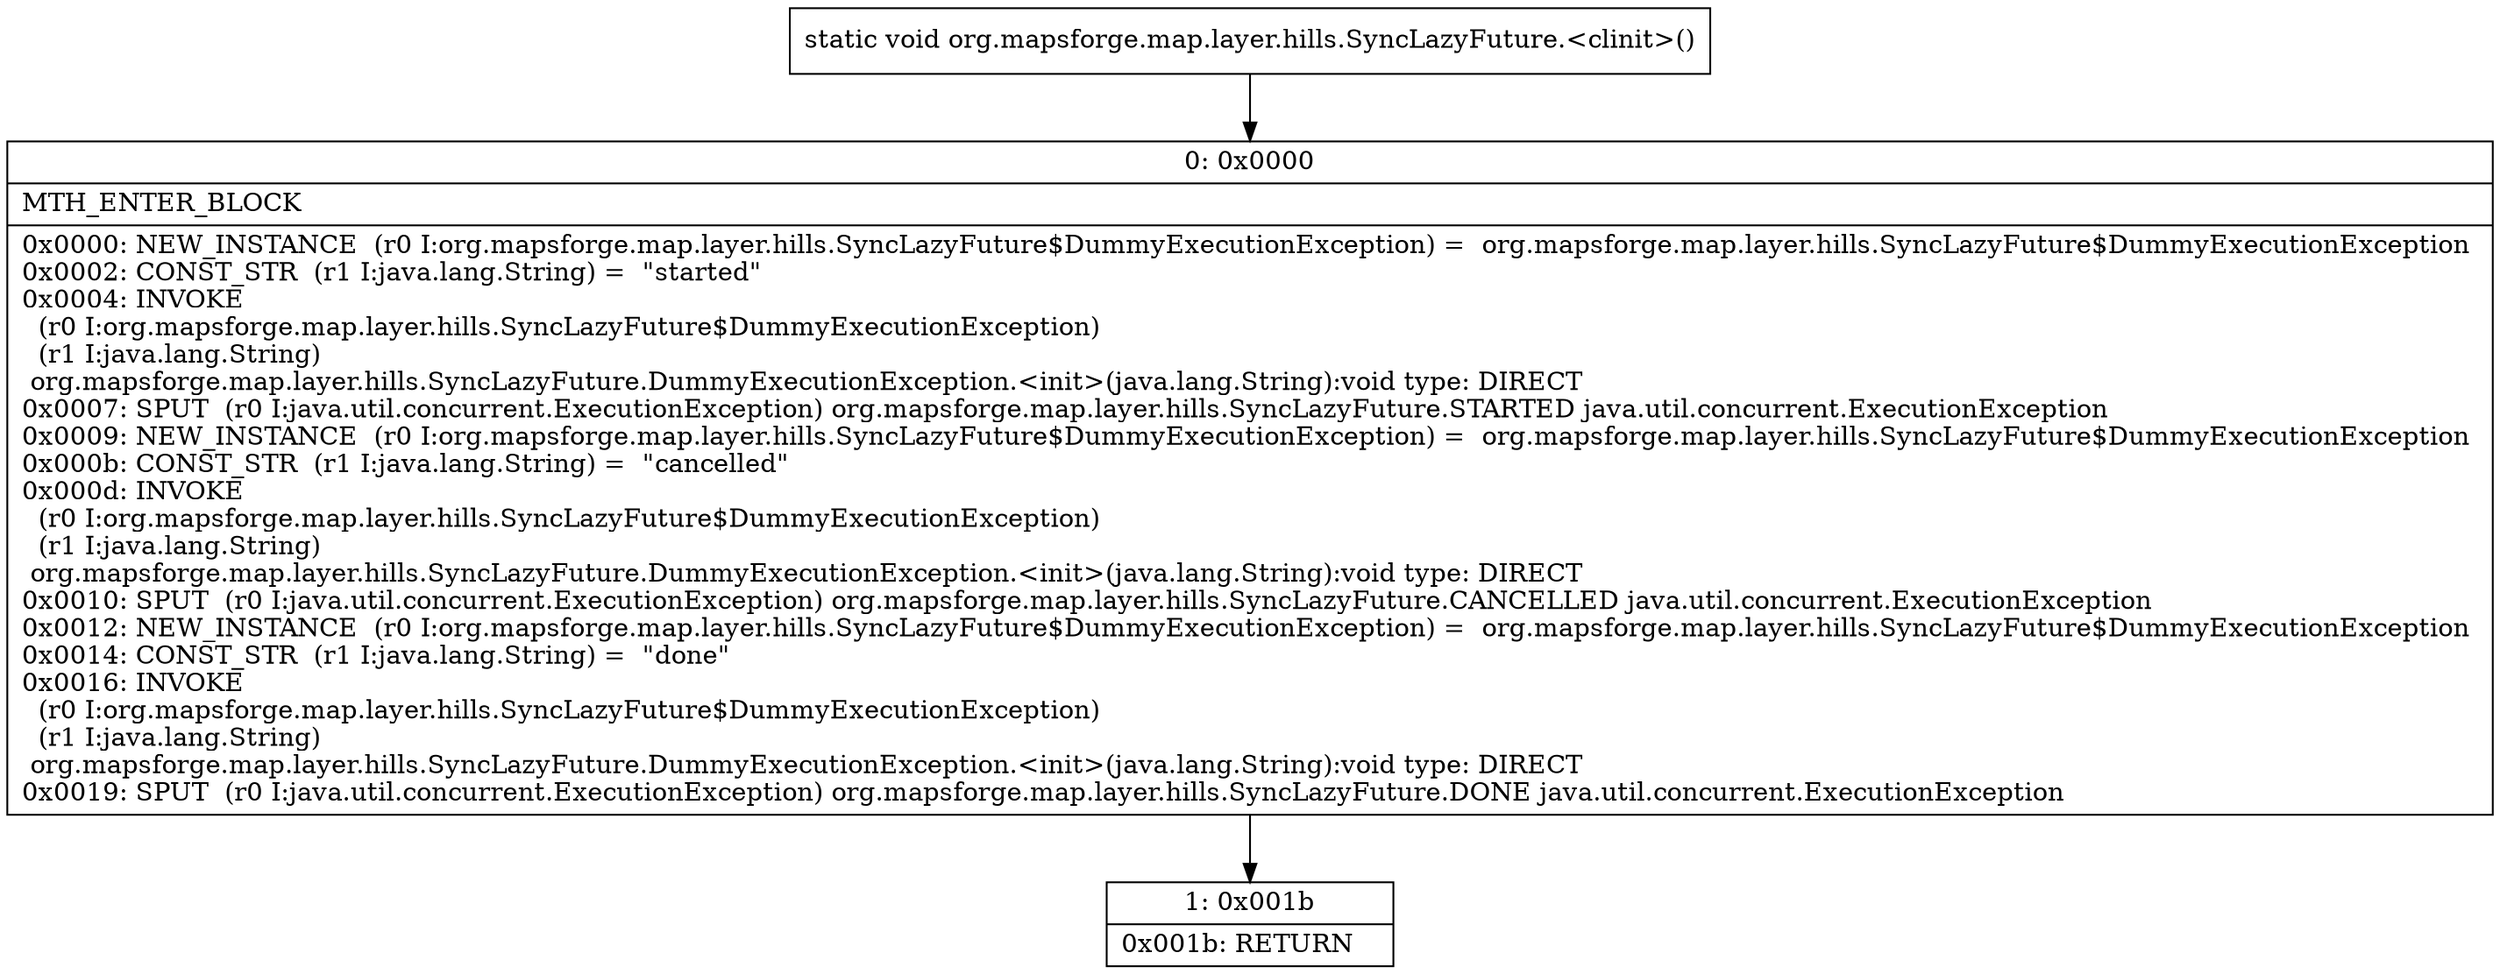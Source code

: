 digraph "CFG fororg.mapsforge.map.layer.hills.SyncLazyFuture.\<clinit\>()V" {
Node_0 [shape=record,label="{0\:\ 0x0000|MTH_ENTER_BLOCK\l|0x0000: NEW_INSTANCE  (r0 I:org.mapsforge.map.layer.hills.SyncLazyFuture$DummyExecutionException) =  org.mapsforge.map.layer.hills.SyncLazyFuture$DummyExecutionException \l0x0002: CONST_STR  (r1 I:java.lang.String) =  \"started\" \l0x0004: INVOKE  \l  (r0 I:org.mapsforge.map.layer.hills.SyncLazyFuture$DummyExecutionException)\l  (r1 I:java.lang.String)\l org.mapsforge.map.layer.hills.SyncLazyFuture.DummyExecutionException.\<init\>(java.lang.String):void type: DIRECT \l0x0007: SPUT  (r0 I:java.util.concurrent.ExecutionException) org.mapsforge.map.layer.hills.SyncLazyFuture.STARTED java.util.concurrent.ExecutionException \l0x0009: NEW_INSTANCE  (r0 I:org.mapsforge.map.layer.hills.SyncLazyFuture$DummyExecutionException) =  org.mapsforge.map.layer.hills.SyncLazyFuture$DummyExecutionException \l0x000b: CONST_STR  (r1 I:java.lang.String) =  \"cancelled\" \l0x000d: INVOKE  \l  (r0 I:org.mapsforge.map.layer.hills.SyncLazyFuture$DummyExecutionException)\l  (r1 I:java.lang.String)\l org.mapsforge.map.layer.hills.SyncLazyFuture.DummyExecutionException.\<init\>(java.lang.String):void type: DIRECT \l0x0010: SPUT  (r0 I:java.util.concurrent.ExecutionException) org.mapsforge.map.layer.hills.SyncLazyFuture.CANCELLED java.util.concurrent.ExecutionException \l0x0012: NEW_INSTANCE  (r0 I:org.mapsforge.map.layer.hills.SyncLazyFuture$DummyExecutionException) =  org.mapsforge.map.layer.hills.SyncLazyFuture$DummyExecutionException \l0x0014: CONST_STR  (r1 I:java.lang.String) =  \"done\" \l0x0016: INVOKE  \l  (r0 I:org.mapsforge.map.layer.hills.SyncLazyFuture$DummyExecutionException)\l  (r1 I:java.lang.String)\l org.mapsforge.map.layer.hills.SyncLazyFuture.DummyExecutionException.\<init\>(java.lang.String):void type: DIRECT \l0x0019: SPUT  (r0 I:java.util.concurrent.ExecutionException) org.mapsforge.map.layer.hills.SyncLazyFuture.DONE java.util.concurrent.ExecutionException \l}"];
Node_1 [shape=record,label="{1\:\ 0x001b|0x001b: RETURN   \l}"];
MethodNode[shape=record,label="{static void org.mapsforge.map.layer.hills.SyncLazyFuture.\<clinit\>() }"];
MethodNode -> Node_0;
Node_0 -> Node_1;
}

